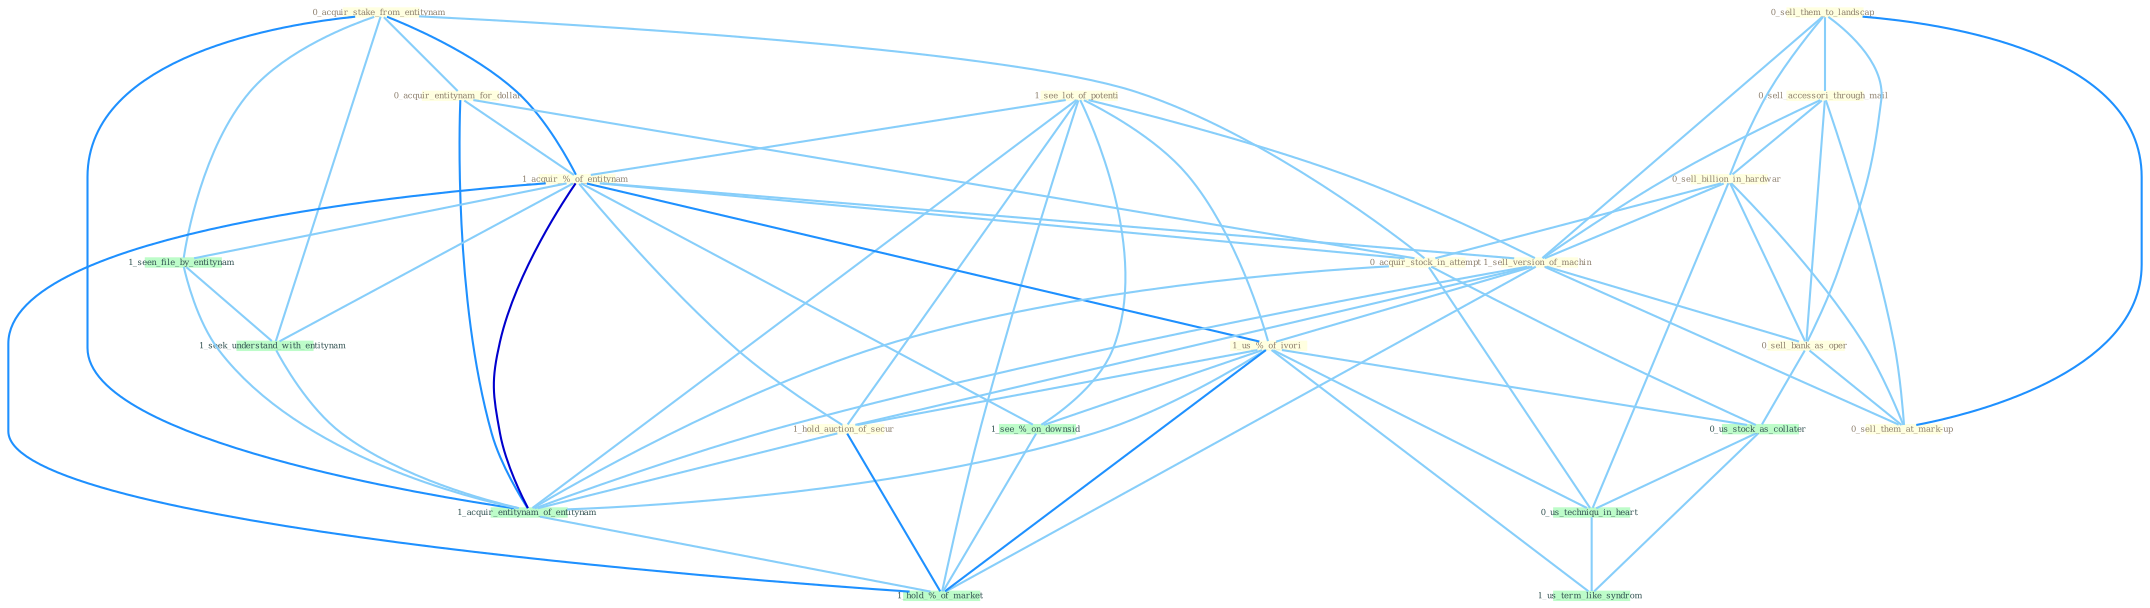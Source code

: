 Graph G{ 
    node
    [shape=polygon,style=filled,width=.5,height=.06,color="#BDFCC9",fixedsize=true,fontsize=4,
    fontcolor="#2f4f4f"];
    {node
    [color="#ffffe0", fontcolor="#8b7d6b"] "0_sell_them_to_landscap " "0_sell_accessori_through_mail " "0_acquir_stake_from_entitynam " "0_sell_billion_in_hardwar " "0_acquir_entitynam_for_dollar " "1_see_lot_of_potenti " "1_acquir_%_of_entitynam " "1_sell_version_of_machin " "1_us_%_of_ivori " "1_hold_auction_of_secur " "0_sell_bank_as_oper " "0_acquir_stock_in_attempt " "0_sell_them_at_mark-up "}
{node [color="#fff0f5", fontcolor="#b22222"]}
edge [color="#B0E2FF"];

	"0_sell_them_to_landscap " -- "0_sell_accessori_through_mail " [w="1", color="#87cefa" ];
	"0_sell_them_to_landscap " -- "0_sell_billion_in_hardwar " [w="1", color="#87cefa" ];
	"0_sell_them_to_landscap " -- "1_sell_version_of_machin " [w="1", color="#87cefa" ];
	"0_sell_them_to_landscap " -- "0_sell_bank_as_oper " [w="1", color="#87cefa" ];
	"0_sell_them_to_landscap " -- "0_sell_them_at_mark-up " [w="2", color="#1e90ff" , len=0.8];
	"0_sell_accessori_through_mail " -- "0_sell_billion_in_hardwar " [w="1", color="#87cefa" ];
	"0_sell_accessori_through_mail " -- "1_sell_version_of_machin " [w="1", color="#87cefa" ];
	"0_sell_accessori_through_mail " -- "0_sell_bank_as_oper " [w="1", color="#87cefa" ];
	"0_sell_accessori_through_mail " -- "0_sell_them_at_mark-up " [w="1", color="#87cefa" ];
	"0_acquir_stake_from_entitynam " -- "0_acquir_entitynam_for_dollar " [w="1", color="#87cefa" ];
	"0_acquir_stake_from_entitynam " -- "1_acquir_%_of_entitynam " [w="2", color="#1e90ff" , len=0.8];
	"0_acquir_stake_from_entitynam " -- "0_acquir_stock_in_attempt " [w="1", color="#87cefa" ];
	"0_acquir_stake_from_entitynam " -- "1_seen_file_by_entitynam " [w="1", color="#87cefa" ];
	"0_acquir_stake_from_entitynam " -- "1_seek_understand_with_entitynam " [w="1", color="#87cefa" ];
	"0_acquir_stake_from_entitynam " -- "1_acquir_entitynam_of_entitynam " [w="2", color="#1e90ff" , len=0.8];
	"0_sell_billion_in_hardwar " -- "1_sell_version_of_machin " [w="1", color="#87cefa" ];
	"0_sell_billion_in_hardwar " -- "0_sell_bank_as_oper " [w="1", color="#87cefa" ];
	"0_sell_billion_in_hardwar " -- "0_acquir_stock_in_attempt " [w="1", color="#87cefa" ];
	"0_sell_billion_in_hardwar " -- "0_sell_them_at_mark-up " [w="1", color="#87cefa" ];
	"0_sell_billion_in_hardwar " -- "0_us_techniqu_in_heart " [w="1", color="#87cefa" ];
	"0_acquir_entitynam_for_dollar " -- "1_acquir_%_of_entitynam " [w="1", color="#87cefa" ];
	"0_acquir_entitynam_for_dollar " -- "0_acquir_stock_in_attempt " [w="1", color="#87cefa" ];
	"0_acquir_entitynam_for_dollar " -- "1_acquir_entitynam_of_entitynam " [w="2", color="#1e90ff" , len=0.8];
	"1_see_lot_of_potenti " -- "1_acquir_%_of_entitynam " [w="1", color="#87cefa" ];
	"1_see_lot_of_potenti " -- "1_sell_version_of_machin " [w="1", color="#87cefa" ];
	"1_see_lot_of_potenti " -- "1_us_%_of_ivori " [w="1", color="#87cefa" ];
	"1_see_lot_of_potenti " -- "1_hold_auction_of_secur " [w="1", color="#87cefa" ];
	"1_see_lot_of_potenti " -- "1_acquir_entitynam_of_entitynam " [w="1", color="#87cefa" ];
	"1_see_lot_of_potenti " -- "1_see_%_on_downsid " [w="1", color="#87cefa" ];
	"1_see_lot_of_potenti " -- "1_hold_%_of_market " [w="1", color="#87cefa" ];
	"1_acquir_%_of_entitynam " -- "1_sell_version_of_machin " [w="1", color="#87cefa" ];
	"1_acquir_%_of_entitynam " -- "1_us_%_of_ivori " [w="2", color="#1e90ff" , len=0.8];
	"1_acquir_%_of_entitynam " -- "1_hold_auction_of_secur " [w="1", color="#87cefa" ];
	"1_acquir_%_of_entitynam " -- "0_acquir_stock_in_attempt " [w="1", color="#87cefa" ];
	"1_acquir_%_of_entitynam " -- "1_seen_file_by_entitynam " [w="1", color="#87cefa" ];
	"1_acquir_%_of_entitynam " -- "1_seek_understand_with_entitynam " [w="1", color="#87cefa" ];
	"1_acquir_%_of_entitynam " -- "1_acquir_entitynam_of_entitynam " [w="3", color="#0000cd" , len=0.6];
	"1_acquir_%_of_entitynam " -- "1_see_%_on_downsid " [w="1", color="#87cefa" ];
	"1_acquir_%_of_entitynam " -- "1_hold_%_of_market " [w="2", color="#1e90ff" , len=0.8];
	"1_sell_version_of_machin " -- "1_us_%_of_ivori " [w="1", color="#87cefa" ];
	"1_sell_version_of_machin " -- "1_hold_auction_of_secur " [w="1", color="#87cefa" ];
	"1_sell_version_of_machin " -- "0_sell_bank_as_oper " [w="1", color="#87cefa" ];
	"1_sell_version_of_machin " -- "0_sell_them_at_mark-up " [w="1", color="#87cefa" ];
	"1_sell_version_of_machin " -- "1_acquir_entitynam_of_entitynam " [w="1", color="#87cefa" ];
	"1_sell_version_of_machin " -- "1_hold_%_of_market " [w="1", color="#87cefa" ];
	"1_us_%_of_ivori " -- "1_hold_auction_of_secur " [w="1", color="#87cefa" ];
	"1_us_%_of_ivori " -- "0_us_stock_as_collater " [w="1", color="#87cefa" ];
	"1_us_%_of_ivori " -- "1_acquir_entitynam_of_entitynam " [w="1", color="#87cefa" ];
	"1_us_%_of_ivori " -- "0_us_techniqu_in_heart " [w="1", color="#87cefa" ];
	"1_us_%_of_ivori " -- "1_see_%_on_downsid " [w="1", color="#87cefa" ];
	"1_us_%_of_ivori " -- "1_us_term_like_syndrom " [w="1", color="#87cefa" ];
	"1_us_%_of_ivori " -- "1_hold_%_of_market " [w="2", color="#1e90ff" , len=0.8];
	"1_hold_auction_of_secur " -- "1_acquir_entitynam_of_entitynam " [w="1", color="#87cefa" ];
	"1_hold_auction_of_secur " -- "1_hold_%_of_market " [w="2", color="#1e90ff" , len=0.8];
	"0_sell_bank_as_oper " -- "0_sell_them_at_mark-up " [w="1", color="#87cefa" ];
	"0_sell_bank_as_oper " -- "0_us_stock_as_collater " [w="1", color="#87cefa" ];
	"0_acquir_stock_in_attempt " -- "0_us_stock_as_collater " [w="1", color="#87cefa" ];
	"0_acquir_stock_in_attempt " -- "1_acquir_entitynam_of_entitynam " [w="1", color="#87cefa" ];
	"0_acquir_stock_in_attempt " -- "0_us_techniqu_in_heart " [w="1", color="#87cefa" ];
	"1_seen_file_by_entitynam " -- "1_seek_understand_with_entitynam " [w="1", color="#87cefa" ];
	"1_seen_file_by_entitynam " -- "1_acquir_entitynam_of_entitynam " [w="1", color="#87cefa" ];
	"0_us_stock_as_collater " -- "0_us_techniqu_in_heart " [w="1", color="#87cefa" ];
	"0_us_stock_as_collater " -- "1_us_term_like_syndrom " [w="1", color="#87cefa" ];
	"1_seek_understand_with_entitynam " -- "1_acquir_entitynam_of_entitynam " [w="1", color="#87cefa" ];
	"1_acquir_entitynam_of_entitynam " -- "1_hold_%_of_market " [w="1", color="#87cefa" ];
	"0_us_techniqu_in_heart " -- "1_us_term_like_syndrom " [w="1", color="#87cefa" ];
	"1_see_%_on_downsid " -- "1_hold_%_of_market " [w="1", color="#87cefa" ];
}